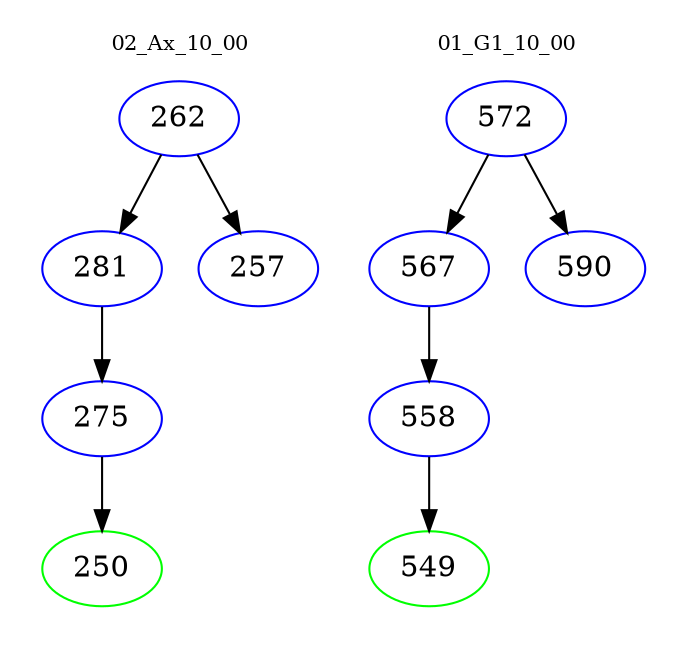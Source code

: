 digraph{
subgraph cluster_0 {
color = white
label = "02_Ax_10_00";
fontsize=10;
T0_262 [label="262", color="blue"]
T0_262 -> T0_281 [color="black"]
T0_281 [label="281", color="blue"]
T0_281 -> T0_275 [color="black"]
T0_275 [label="275", color="blue"]
T0_275 -> T0_250 [color="black"]
T0_250 [label="250", color="green"]
T0_262 -> T0_257 [color="black"]
T0_257 [label="257", color="blue"]
}
subgraph cluster_1 {
color = white
label = "01_G1_10_00";
fontsize=10;
T1_572 [label="572", color="blue"]
T1_572 -> T1_567 [color="black"]
T1_567 [label="567", color="blue"]
T1_567 -> T1_558 [color="black"]
T1_558 [label="558", color="blue"]
T1_558 -> T1_549 [color="black"]
T1_549 [label="549", color="green"]
T1_572 -> T1_590 [color="black"]
T1_590 [label="590", color="blue"]
}
}
